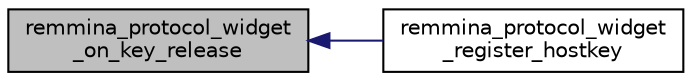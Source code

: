 digraph "remmina_protocol_widget_on_key_release"
{
  edge [fontname="Helvetica",fontsize="10",labelfontname="Helvetica",labelfontsize="10"];
  node [fontname="Helvetica",fontsize="10",shape=record];
  rankdir="LR";
  Node3150 [label="remmina_protocol_widget\l_on_key_release",height=0.2,width=0.4,color="black", fillcolor="grey75", style="filled", fontcolor="black"];
  Node3150 -> Node3151 [dir="back",color="midnightblue",fontsize="10",style="solid",fontname="Helvetica"];
  Node3151 [label="remmina_protocol_widget\l_register_hostkey",height=0.2,width=0.4,color="black", fillcolor="white", style="filled",URL="$remmina__protocol__widget_8h.html#a13e14fa81f7ca52942415a7caf5b932c"];
}
